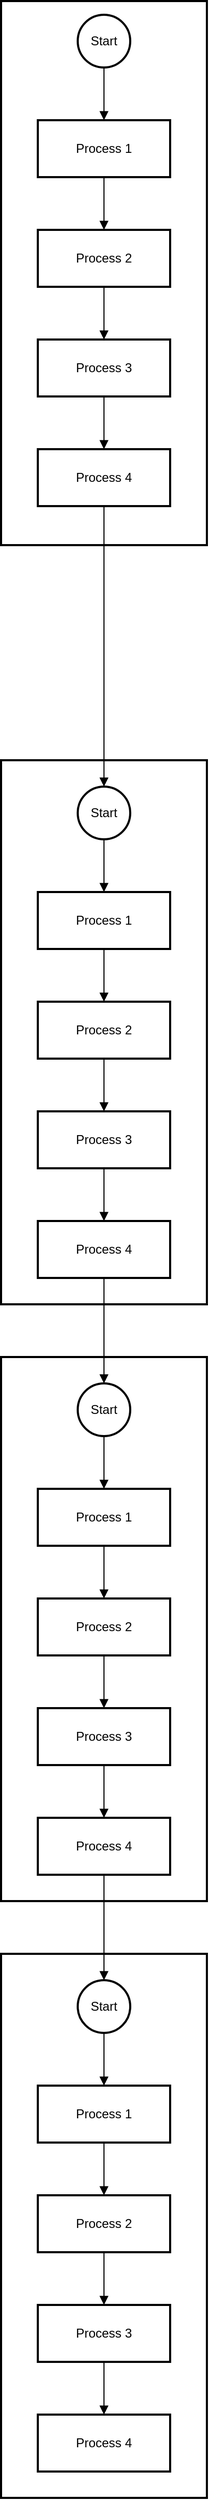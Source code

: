 <mxfile version="26.0.6">
  <diagram name="Page-1" id="_Mx9L74P1TqhOMbyEyTF">
    <mxGraphModel dx="1426" dy="1847" grid="1" gridSize="10" guides="1" tooltips="1" connect="1" arrows="1" fold="1" page="1" pageScale="1" pageWidth="850" pageHeight="1100" math="0" shadow="0">
      <root>
        <mxCell id="0" />
        <mxCell id="1" parent="0" />
        <mxCell id="2" value="D" style="whiteSpace=wrap;strokeWidth=2;" parent="1" vertex="1">
          <mxGeometry x="320" y="822" width="196" height="516" as="geometry" />
        </mxCell>
        <mxCell id="3" value="C" style="whiteSpace=wrap;strokeWidth=2;" parent="1" vertex="1">
          <mxGeometry x="320" y="256" width="196" height="516" as="geometry" />
        </mxCell>
        <mxCell id="4" value="B" style="whiteSpace=wrap;strokeWidth=2;" parent="1" vertex="1">
          <mxGeometry x="320" y="-310" width="196" height="516" as="geometry" />
        </mxCell>
        <mxCell id="5" value="A" style="whiteSpace=wrap;strokeWidth=2;" parent="1" vertex="1">
          <mxGeometry x="320" y="-1030" width="196" height="516" as="geometry" />
        </mxCell>
        <mxCell id="6" value="Start" style="ellipse;aspect=fixed;strokeWidth=2;whiteSpace=wrap;" parent="1" vertex="1">
          <mxGeometry x="393" y="-1017" width="50" height="50" as="geometry" />
        </mxCell>
        <mxCell id="7" value="Process 1" style="whiteSpace=wrap;strokeWidth=2;" parent="1" vertex="1">
          <mxGeometry x="355" y="-917" width="126" height="54" as="geometry" />
        </mxCell>
        <mxCell id="8" value="Process 2" style="whiteSpace=wrap;strokeWidth=2;" parent="1" vertex="1">
          <mxGeometry x="355" y="-813" width="126" height="54" as="geometry" />
        </mxCell>
        <mxCell id="9" value="Process 3" style="whiteSpace=wrap;strokeWidth=2;" parent="1" vertex="1">
          <mxGeometry x="355" y="-709" width="126" height="54" as="geometry" />
        </mxCell>
        <mxCell id="10" value="Process 4" style="whiteSpace=wrap;strokeWidth=2;" parent="1" vertex="1">
          <mxGeometry x="355" y="-605" width="126" height="54" as="geometry" />
        </mxCell>
        <mxCell id="11" value="Start" style="ellipse;aspect=fixed;strokeWidth=2;whiteSpace=wrap;" parent="1" vertex="1">
          <mxGeometry x="393" y="-285" width="50" height="50" as="geometry" />
        </mxCell>
        <mxCell id="12" value="Process 1" style="whiteSpace=wrap;strokeWidth=2;" parent="1" vertex="1">
          <mxGeometry x="355" y="-185" width="126" height="54" as="geometry" />
        </mxCell>
        <mxCell id="13" value="Process 2" style="whiteSpace=wrap;strokeWidth=2;" parent="1" vertex="1">
          <mxGeometry x="355" y="-81" width="126" height="54" as="geometry" />
        </mxCell>
        <mxCell id="14" value="Process 3" style="whiteSpace=wrap;strokeWidth=2;" parent="1" vertex="1">
          <mxGeometry x="355" y="23" width="126" height="54" as="geometry" />
        </mxCell>
        <mxCell id="15" value="Process 4" style="whiteSpace=wrap;strokeWidth=2;" parent="1" vertex="1">
          <mxGeometry x="355" y="127" width="126" height="54" as="geometry" />
        </mxCell>
        <mxCell id="16" value="Start" style="ellipse;aspect=fixed;strokeWidth=2;whiteSpace=wrap;" parent="1" vertex="1">
          <mxGeometry x="393" y="281" width="50" height="50" as="geometry" />
        </mxCell>
        <mxCell id="17" value="Process 1" style="whiteSpace=wrap;strokeWidth=2;" parent="1" vertex="1">
          <mxGeometry x="355" y="381" width="126" height="54" as="geometry" />
        </mxCell>
        <mxCell id="18" value="Process 2" style="whiteSpace=wrap;strokeWidth=2;" parent="1" vertex="1">
          <mxGeometry x="355" y="485" width="126" height="54" as="geometry" />
        </mxCell>
        <mxCell id="19" value="Process 3" style="whiteSpace=wrap;strokeWidth=2;" parent="1" vertex="1">
          <mxGeometry x="355" y="589" width="126" height="54" as="geometry" />
        </mxCell>
        <mxCell id="20" value="Process 4" style="whiteSpace=wrap;strokeWidth=2;" parent="1" vertex="1">
          <mxGeometry x="355" y="693" width="126" height="54" as="geometry" />
        </mxCell>
        <mxCell id="21" value="Start" style="ellipse;aspect=fixed;strokeWidth=2;whiteSpace=wrap;" parent="1" vertex="1">
          <mxGeometry x="393" y="847" width="50" height="50" as="geometry" />
        </mxCell>
        <mxCell id="22" value="Process 1" style="whiteSpace=wrap;strokeWidth=2;" parent="1" vertex="1">
          <mxGeometry x="355" y="947" width="126" height="54" as="geometry" />
        </mxCell>
        <mxCell id="23" value="Process 2" style="whiteSpace=wrap;strokeWidth=2;" parent="1" vertex="1">
          <mxGeometry x="355" y="1051" width="126" height="54" as="geometry" />
        </mxCell>
        <mxCell id="24" value="Process 3" style="whiteSpace=wrap;strokeWidth=2;" parent="1" vertex="1">
          <mxGeometry x="355" y="1155" width="126" height="54" as="geometry" />
        </mxCell>
        <mxCell id="25" value="Process 4" style="whiteSpace=wrap;strokeWidth=2;" parent="1" vertex="1">
          <mxGeometry x="355" y="1259" width="126" height="54" as="geometry" />
        </mxCell>
        <mxCell id="26" value="" style="curved=1;startArrow=none;endArrow=block;exitX=0.5;exitY=1;entryX=0.5;entryY=0;" parent="1" source="6" target="7" edge="1">
          <mxGeometry relative="1" as="geometry">
            <Array as="points" />
          </mxGeometry>
        </mxCell>
        <mxCell id="27" value="" style="curved=1;startArrow=none;endArrow=block;exitX=0.5;exitY=1;entryX=0.5;entryY=0;" parent="1" source="7" target="8" edge="1">
          <mxGeometry relative="1" as="geometry">
            <Array as="points" />
          </mxGeometry>
        </mxCell>
        <mxCell id="28" value="" style="curved=1;startArrow=none;endArrow=block;exitX=0.5;exitY=1;entryX=0.5;entryY=0;" parent="1" source="8" target="9" edge="1">
          <mxGeometry relative="1" as="geometry">
            <Array as="points" />
          </mxGeometry>
        </mxCell>
        <mxCell id="29" value="" style="curved=1;startArrow=none;endArrow=block;exitX=0.5;exitY=1;entryX=0.5;entryY=0;" parent="1" source="9" target="10" edge="1">
          <mxGeometry relative="1" as="geometry">
            <Array as="points" />
          </mxGeometry>
        </mxCell>
        <mxCell id="30" value="" style="curved=1;startArrow=none;endArrow=block;exitX=0.5;exitY=1;entryX=0.5;entryY=0;" parent="1" source="11" target="12" edge="1">
          <mxGeometry relative="1" as="geometry">
            <Array as="points" />
          </mxGeometry>
        </mxCell>
        <mxCell id="31" value="" style="curved=1;startArrow=none;endArrow=block;exitX=0.5;exitY=1;entryX=0.5;entryY=0;" parent="1" source="12" target="13" edge="1">
          <mxGeometry relative="1" as="geometry">
            <Array as="points" />
          </mxGeometry>
        </mxCell>
        <mxCell id="32" value="" style="curved=1;startArrow=none;endArrow=block;exitX=0.5;exitY=1;entryX=0.5;entryY=0;" parent="1" source="13" target="14" edge="1">
          <mxGeometry relative="1" as="geometry">
            <Array as="points" />
          </mxGeometry>
        </mxCell>
        <mxCell id="33" value="" style="curved=1;startArrow=none;endArrow=block;exitX=0.5;exitY=1;entryX=0.5;entryY=0;" parent="1" source="14" target="15" edge="1">
          <mxGeometry relative="1" as="geometry">
            <Array as="points" />
          </mxGeometry>
        </mxCell>
        <mxCell id="34" value="" style="curved=1;startArrow=none;endArrow=block;exitX=0.5;exitY=1;entryX=0.5;entryY=0;" parent="1" source="16" target="17" edge="1">
          <mxGeometry relative="1" as="geometry">
            <Array as="points" />
          </mxGeometry>
        </mxCell>
        <mxCell id="35" value="" style="curved=1;startArrow=none;endArrow=block;exitX=0.5;exitY=1;entryX=0.5;entryY=0;" parent="1" source="17" target="18" edge="1">
          <mxGeometry relative="1" as="geometry">
            <Array as="points" />
          </mxGeometry>
        </mxCell>
        <mxCell id="36" value="" style="curved=1;startArrow=none;endArrow=block;exitX=0.5;exitY=1;entryX=0.5;entryY=0;" parent="1" source="18" target="19" edge="1">
          <mxGeometry relative="1" as="geometry">
            <Array as="points" />
          </mxGeometry>
        </mxCell>
        <mxCell id="37" value="" style="curved=1;startArrow=none;endArrow=block;exitX=0.5;exitY=1;entryX=0.5;entryY=0;" parent="1" source="19" target="20" edge="1">
          <mxGeometry relative="1" as="geometry">
            <Array as="points" />
          </mxGeometry>
        </mxCell>
        <mxCell id="38" value="" style="curved=1;startArrow=none;endArrow=block;exitX=0.5;exitY=1;entryX=0.5;entryY=0;" parent="1" source="21" target="22" edge="1">
          <mxGeometry relative="1" as="geometry">
            <Array as="points" />
          </mxGeometry>
        </mxCell>
        <mxCell id="39" value="" style="curved=1;startArrow=none;endArrow=block;exitX=0.5;exitY=1;entryX=0.5;entryY=0;" parent="1" source="22" target="23" edge="1">
          <mxGeometry relative="1" as="geometry">
            <Array as="points" />
          </mxGeometry>
        </mxCell>
        <mxCell id="40" value="" style="curved=1;startArrow=none;endArrow=block;exitX=0.5;exitY=1;entryX=0.5;entryY=0;" parent="1" source="23" target="24" edge="1">
          <mxGeometry relative="1" as="geometry">
            <Array as="points" />
          </mxGeometry>
        </mxCell>
        <mxCell id="41" value="" style="curved=1;startArrow=none;endArrow=block;exitX=0.5;exitY=1;entryX=0.5;entryY=0;" parent="1" source="24" target="25" edge="1">
          <mxGeometry relative="1" as="geometry">
            <Array as="points" />
          </mxGeometry>
        </mxCell>
        <mxCell id="42" value="" style="curved=1;startArrow=none;endArrow=block;exitX=0.5;exitY=1;entryX=0.5;entryY=0;" parent="1" source="10" target="11" edge="1">
          <mxGeometry relative="1" as="geometry">
            <Array as="points" />
          </mxGeometry>
        </mxCell>
        <mxCell id="43" value="" style="curved=1;startArrow=none;endArrow=block;exitX=0.5;exitY=1;entryX=0.5;entryY=0;" parent="1" source="15" target="16" edge="1">
          <mxGeometry relative="1" as="geometry">
            <Array as="points" />
          </mxGeometry>
        </mxCell>
        <mxCell id="44" value="" style="curved=1;startArrow=none;endArrow=block;exitX=0.5;exitY=1;entryX=0.5;entryY=0;" parent="1" source="20" target="21" edge="1">
          <mxGeometry relative="1" as="geometry">
            <Array as="points" />
          </mxGeometry>
        </mxCell>
      </root>
    </mxGraphModel>
  </diagram>
</mxfile>
